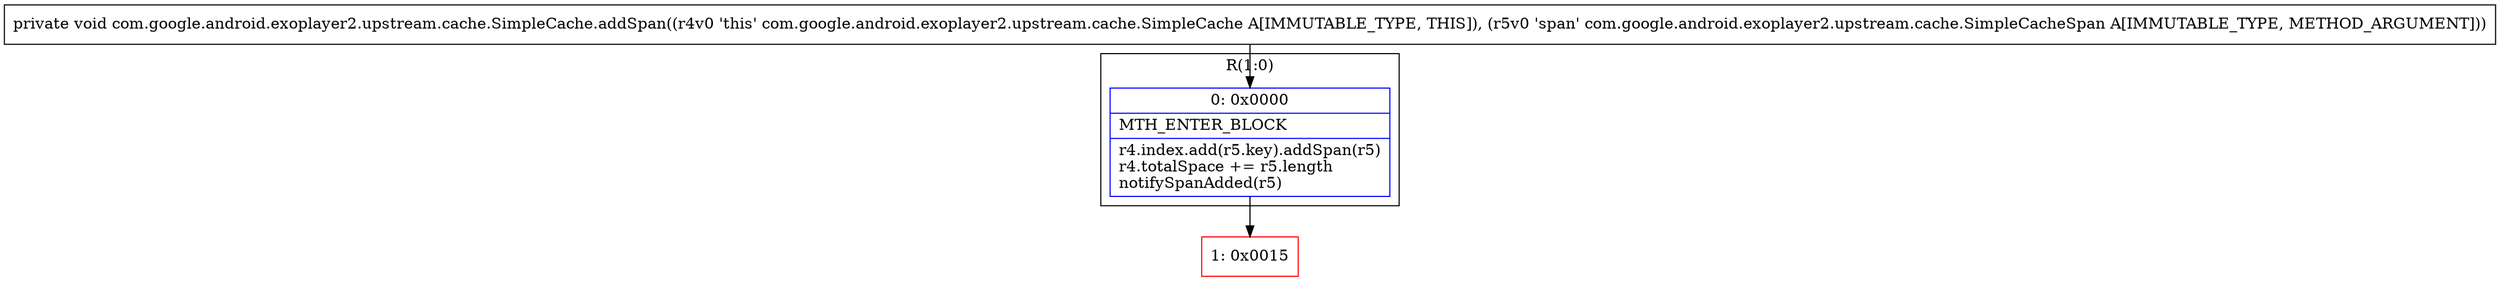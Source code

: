 digraph "CFG forcom.google.android.exoplayer2.upstream.cache.SimpleCache.addSpan(Lcom\/google\/android\/exoplayer2\/upstream\/cache\/SimpleCacheSpan;)V" {
subgraph cluster_Region_396720135 {
label = "R(1:0)";
node [shape=record,color=blue];
Node_0 [shape=record,label="{0\:\ 0x0000|MTH_ENTER_BLOCK\l|r4.index.add(r5.key).addSpan(r5)\lr4.totalSpace += r5.length\lnotifySpanAdded(r5)\l}"];
}
Node_1 [shape=record,color=red,label="{1\:\ 0x0015}"];
MethodNode[shape=record,label="{private void com.google.android.exoplayer2.upstream.cache.SimpleCache.addSpan((r4v0 'this' com.google.android.exoplayer2.upstream.cache.SimpleCache A[IMMUTABLE_TYPE, THIS]), (r5v0 'span' com.google.android.exoplayer2.upstream.cache.SimpleCacheSpan A[IMMUTABLE_TYPE, METHOD_ARGUMENT])) }"];
MethodNode -> Node_0;
Node_0 -> Node_1;
}

